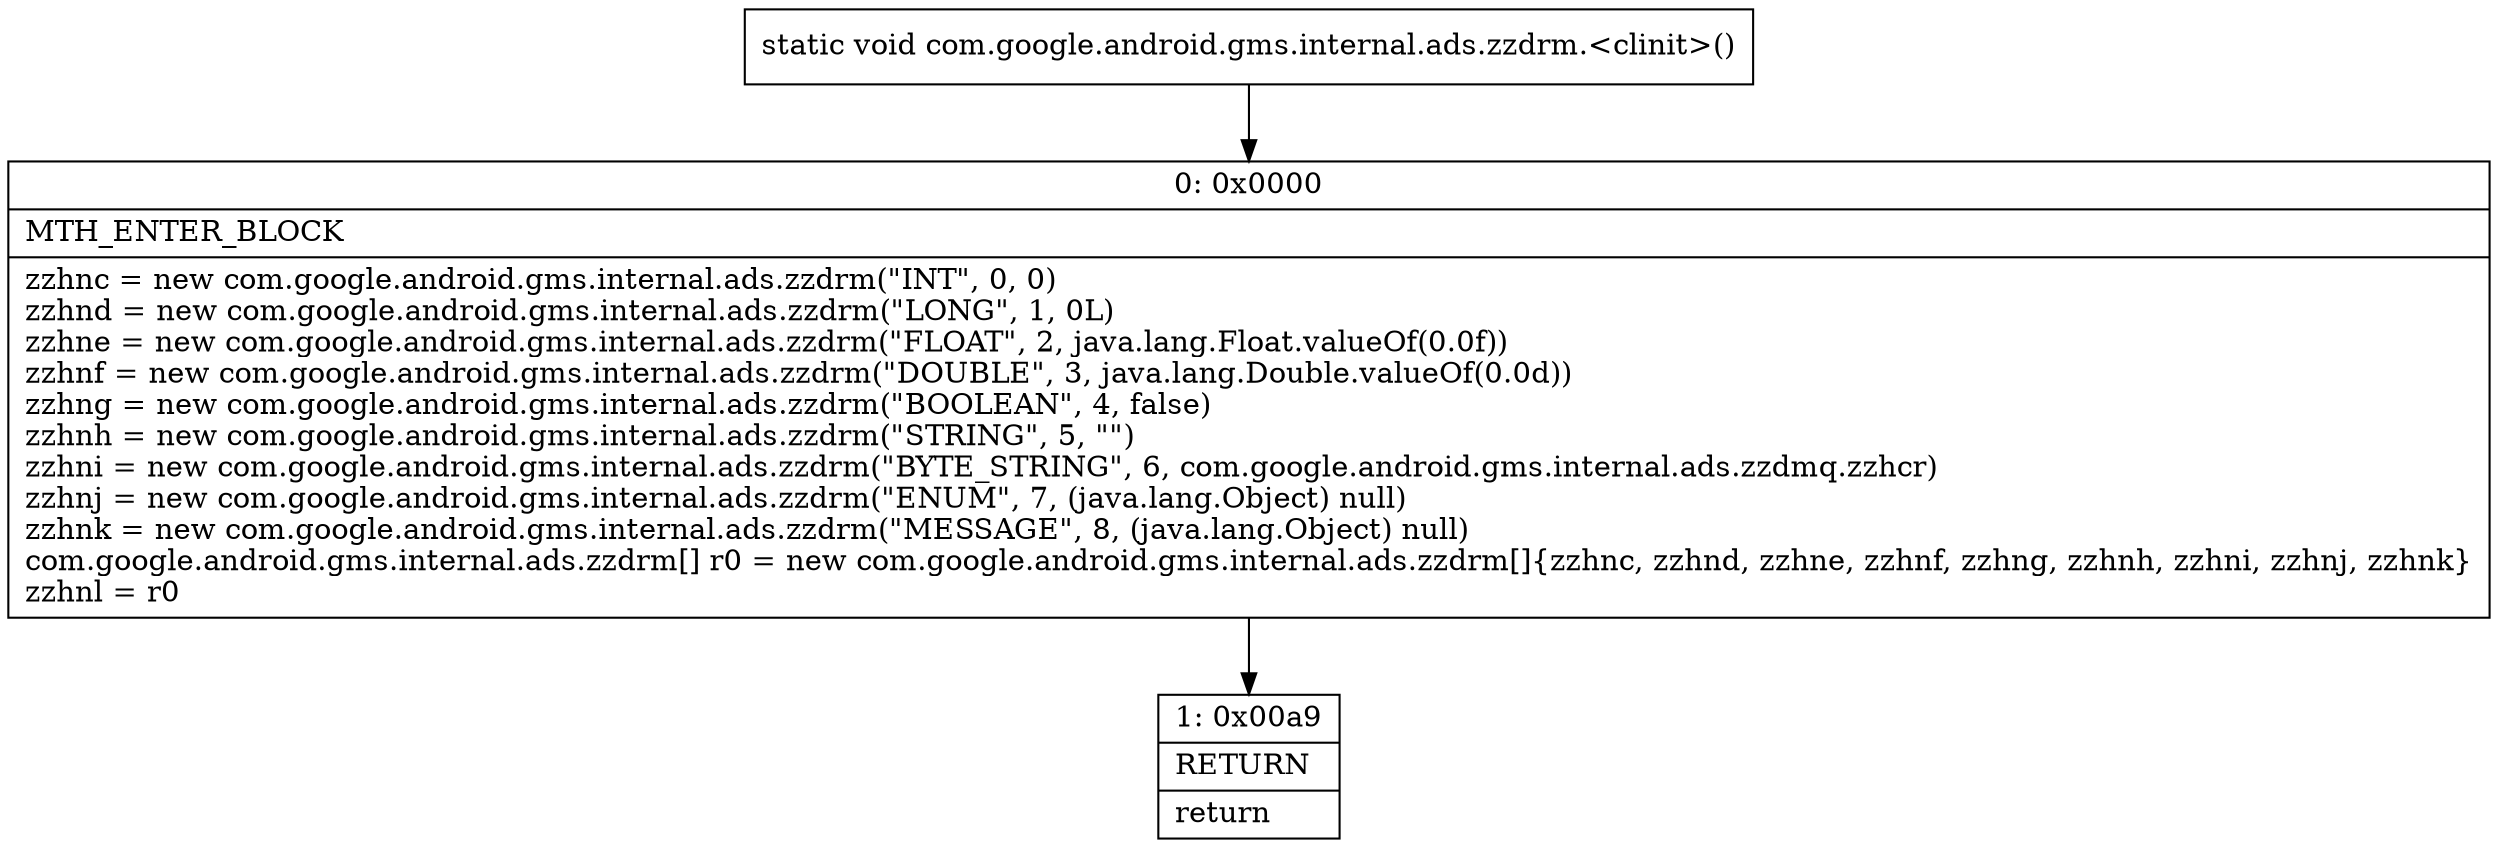 digraph "CFG forcom.google.android.gms.internal.ads.zzdrm.\<clinit\>()V" {
Node_0 [shape=record,label="{0\:\ 0x0000|MTH_ENTER_BLOCK\l|zzhnc = new com.google.android.gms.internal.ads.zzdrm(\"INT\", 0, 0)\lzzhnd = new com.google.android.gms.internal.ads.zzdrm(\"LONG\", 1, 0L)\lzzhne = new com.google.android.gms.internal.ads.zzdrm(\"FLOAT\", 2, java.lang.Float.valueOf(0.0f))\lzzhnf = new com.google.android.gms.internal.ads.zzdrm(\"DOUBLE\", 3, java.lang.Double.valueOf(0.0d))\lzzhng = new com.google.android.gms.internal.ads.zzdrm(\"BOOLEAN\", 4, false)\lzzhnh = new com.google.android.gms.internal.ads.zzdrm(\"STRING\", 5, \"\")\lzzhni = new com.google.android.gms.internal.ads.zzdrm(\"BYTE_STRING\", 6, com.google.android.gms.internal.ads.zzdmq.zzhcr)\lzzhnj = new com.google.android.gms.internal.ads.zzdrm(\"ENUM\", 7, (java.lang.Object) null)\lzzhnk = new com.google.android.gms.internal.ads.zzdrm(\"MESSAGE\", 8, (java.lang.Object) null)\lcom.google.android.gms.internal.ads.zzdrm[] r0 = new com.google.android.gms.internal.ads.zzdrm[]\{zzhnc, zzhnd, zzhne, zzhnf, zzhng, zzhnh, zzhni, zzhnj, zzhnk\}\lzzhnl = r0\l}"];
Node_1 [shape=record,label="{1\:\ 0x00a9|RETURN\l|return\l}"];
MethodNode[shape=record,label="{static void com.google.android.gms.internal.ads.zzdrm.\<clinit\>() }"];
MethodNode -> Node_0;
Node_0 -> Node_1;
}

